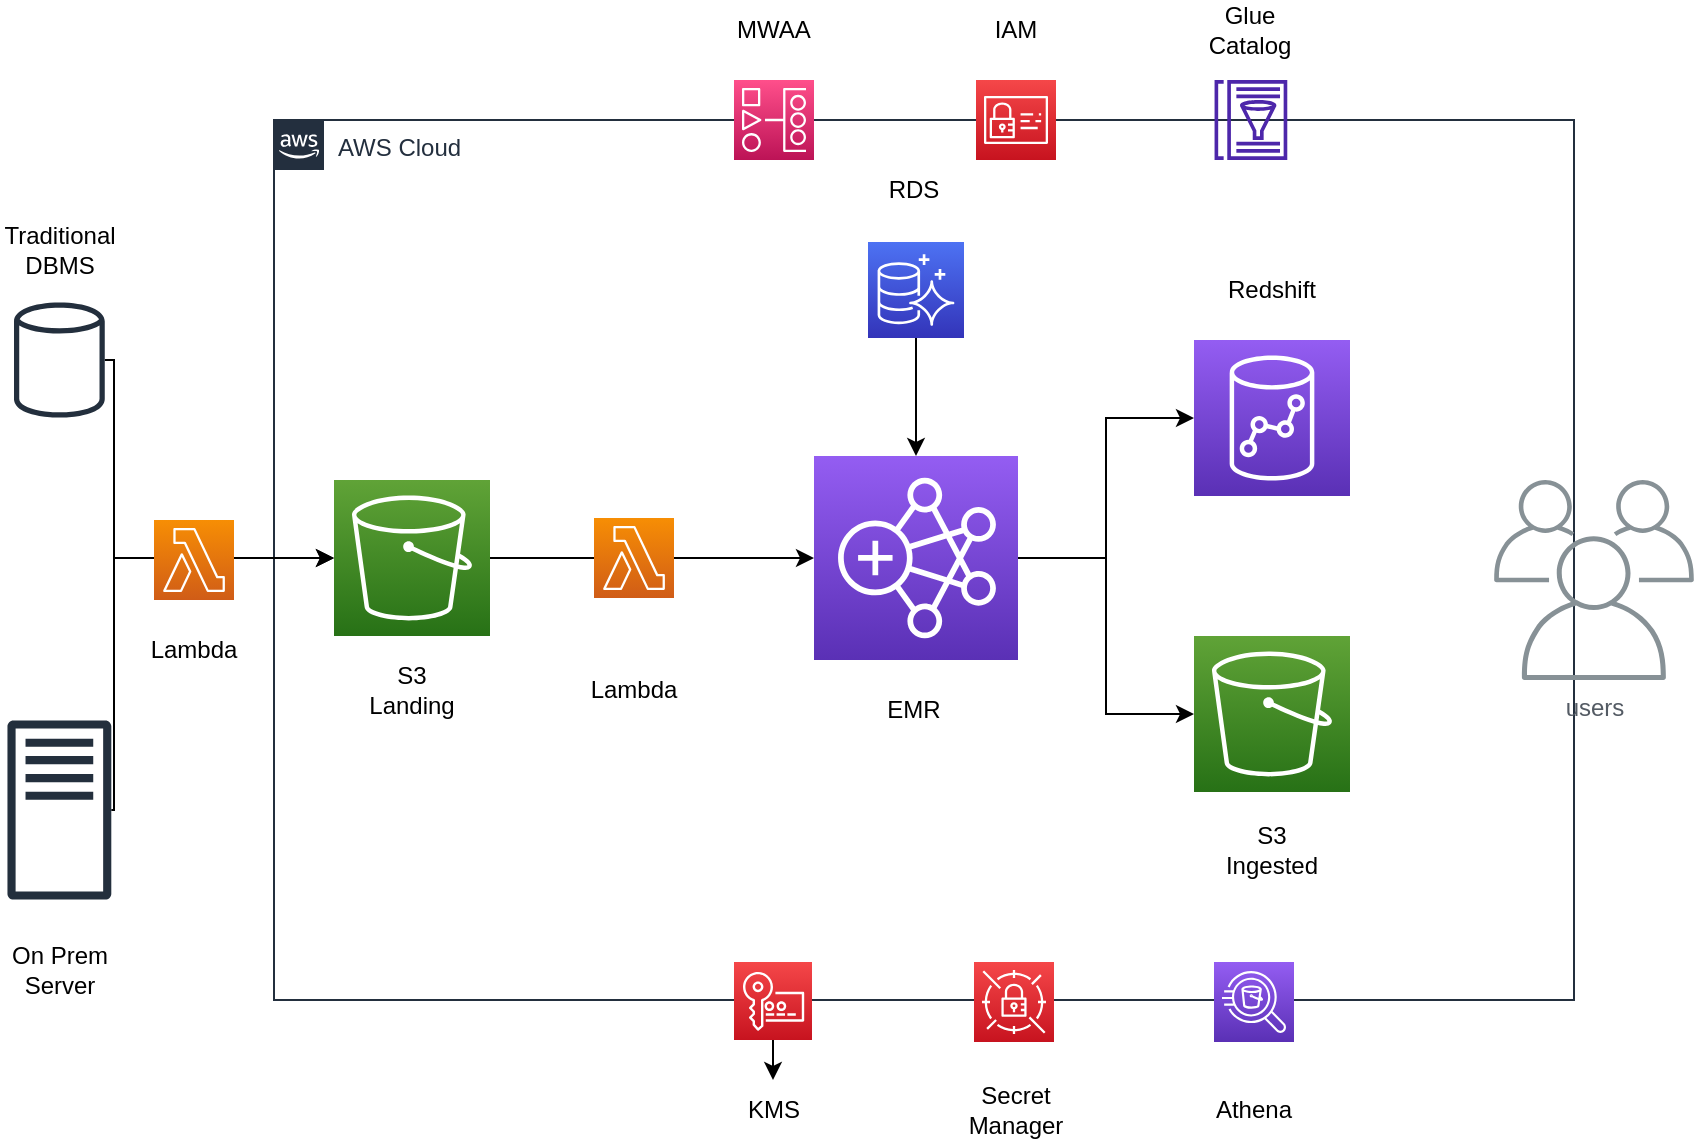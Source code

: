 <mxfile version="16.5.2" type="github">
  <diagram id="aH14h_0UKPlvTHgDtw_c" name="Page-1">
    <mxGraphModel dx="1038" dy="539" grid="1" gridSize="10" guides="1" tooltips="1" connect="1" arrows="1" fold="1" page="1" pageScale="1" pageWidth="850" pageHeight="1100" math="0" shadow="0">
      <root>
        <mxCell id="0" />
        <mxCell id="1" parent="0" />
        <mxCell id="LEBhTKfpIpsFt737h_JH-20" value="AWS Cloud" style="points=[[0,0],[0.25,0],[0.5,0],[0.75,0],[1,0],[1,0.25],[1,0.5],[1,0.75],[1,1],[0.75,1],[0.5,1],[0.25,1],[0,1],[0,0.75],[0,0.5],[0,0.25]];outlineConnect=0;gradientColor=none;html=1;whiteSpace=wrap;fontSize=12;fontStyle=0;container=1;pointerEvents=0;collapsible=0;recursiveResize=0;shape=mxgraph.aws4.group;grIcon=mxgraph.aws4.group_aws_cloud_alt;strokeColor=#232F3E;fillColor=none;verticalAlign=top;align=left;spacingLeft=30;fontColor=#232F3E;dashed=0;" parent="1" vertex="1">
          <mxGeometry x="170" y="140" width="650" height="440" as="geometry" />
        </mxCell>
        <mxCell id="LEBhTKfpIpsFt737h_JH-12" value="" style="sketch=0;points=[[0,0,0],[0.25,0,0],[0.5,0,0],[0.75,0,0],[1,0,0],[0,1,0],[0.25,1,0],[0.5,1,0],[0.75,1,0],[1,1,0],[0,0.25,0],[0,0.5,0],[0,0.75,0],[1,0.25,0],[1,0.5,0],[1,0.75,0]];outlineConnect=0;fontColor=#232F3E;gradientColor=#4D72F3;gradientDirection=north;fillColor=#3334B9;strokeColor=#ffffff;dashed=0;verticalLabelPosition=bottom;verticalAlign=top;align=center;html=1;fontSize=12;fontStyle=0;aspect=fixed;shape=mxgraph.aws4.resourceIcon;resIcon=mxgraph.aws4.aurora;" parent="LEBhTKfpIpsFt737h_JH-20" vertex="1">
          <mxGeometry x="297" y="61" width="48" height="48" as="geometry" />
        </mxCell>
        <mxCell id="LEBhTKfpIpsFt737h_JH-9" value="" style="sketch=0;points=[[0,0,0],[0.25,0,0],[0.5,0,0],[0.75,0,0],[1,0,0],[0,1,0],[0.25,1,0],[0.5,1,0],[0.75,1,0],[1,1,0],[0,0.25,0],[0,0.5,0],[0,0.75,0],[1,0.25,0],[1,0.5,0],[1,0.75,0]];outlineConnect=0;fontColor=#232F3E;gradientColor=#945DF2;gradientDirection=north;fillColor=#5A30B5;strokeColor=#ffffff;dashed=0;verticalLabelPosition=bottom;verticalAlign=top;align=center;html=1;fontSize=12;fontStyle=0;aspect=fixed;shape=mxgraph.aws4.resourceIcon;resIcon=mxgraph.aws4.athena;" parent="LEBhTKfpIpsFt737h_JH-20" vertex="1">
          <mxGeometry x="470" y="421" width="40" height="40" as="geometry" />
        </mxCell>
        <mxCell id="LEBhTKfpIpsFt737h_JH-38" value="S3 Landing" style="text;html=1;strokeColor=none;fillColor=none;align=center;verticalAlign=middle;whiteSpace=wrap;rounded=0;" parent="LEBhTKfpIpsFt737h_JH-20" vertex="1">
          <mxGeometry x="39" y="270" width="60" height="30" as="geometry" />
        </mxCell>
        <mxCell id="LEBhTKfpIpsFt737h_JH-43" value="RDS" style="text;html=1;strokeColor=none;fillColor=none;align=center;verticalAlign=middle;whiteSpace=wrap;rounded=0;" parent="LEBhTKfpIpsFt737h_JH-20" vertex="1">
          <mxGeometry x="290" y="20" width="60" height="30" as="geometry" />
        </mxCell>
        <mxCell id="LEBhTKfpIpsFt737h_JH-44" value="EMR" style="text;html=1;strokeColor=none;fillColor=none;align=center;verticalAlign=middle;whiteSpace=wrap;rounded=0;" parent="LEBhTKfpIpsFt737h_JH-20" vertex="1">
          <mxGeometry x="290" y="280" width="60" height="30" as="geometry" />
        </mxCell>
        <mxCell id="LEBhTKfpIpsFt737h_JH-48" value="Redshift" style="text;html=1;strokeColor=none;fillColor=none;align=center;verticalAlign=middle;whiteSpace=wrap;rounded=0;" parent="LEBhTKfpIpsFt737h_JH-20" vertex="1">
          <mxGeometry x="469" y="70" width="60" height="30" as="geometry" />
        </mxCell>
        <mxCell id="LEBhTKfpIpsFt737h_JH-49" value="S3 Ingested" style="text;html=1;strokeColor=none;fillColor=none;align=center;verticalAlign=middle;whiteSpace=wrap;rounded=0;" parent="LEBhTKfpIpsFt737h_JH-20" vertex="1">
          <mxGeometry x="469" y="350" width="60" height="30" as="geometry" />
        </mxCell>
        <mxCell id="LEBhTKfpIpsFt737h_JH-6" value="" style="sketch=0;points=[[0,0,0],[0.25,0,0],[0.5,0,0],[0.75,0,0],[1,0,0],[0,1,0],[0.25,1,0],[0.5,1,0],[0.75,1,0],[1,1,0],[0,0.25,0],[0,0.5,0],[0,0.75,0],[1,0.25,0],[1,0.5,0],[1,0.75,0]];outlineConnect=0;fontColor=#232F3E;gradientColor=#945DF2;gradientDirection=north;fillColor=#5A30B5;strokeColor=#ffffff;dashed=0;verticalLabelPosition=bottom;verticalAlign=top;align=center;html=1;fontSize=12;fontStyle=0;aspect=fixed;shape=mxgraph.aws4.resourceIcon;resIcon=mxgraph.aws4.emr;" parent="LEBhTKfpIpsFt737h_JH-20" vertex="1">
          <mxGeometry x="270" y="168" width="102" height="102" as="geometry" />
        </mxCell>
        <mxCell id="LEBhTKfpIpsFt737h_JH-30" style="edgeStyle=orthogonalEdgeStyle;rounded=0;orthogonalLoop=1;jettySize=auto;html=1;" parent="LEBhTKfpIpsFt737h_JH-20" source="LEBhTKfpIpsFt737h_JH-12" target="LEBhTKfpIpsFt737h_JH-6" edge="1">
          <mxGeometry relative="1" as="geometry" />
        </mxCell>
        <mxCell id="8fJSVXi6OJoHLEk2ZYYb-4" style="edgeStyle=orthogonalEdgeStyle;rounded=0;orthogonalLoop=1;jettySize=auto;html=1;entryX=0;entryY=0.5;entryDx=0;entryDy=0;entryPerimeter=0;" edge="1" parent="LEBhTKfpIpsFt737h_JH-20" source="8fJSVXi6OJoHLEk2ZYYb-1" target="LEBhTKfpIpsFt737h_JH-6">
          <mxGeometry relative="1" as="geometry" />
        </mxCell>
        <mxCell id="8fJSVXi6OJoHLEk2ZYYb-1" value="" style="sketch=0;points=[[0,0,0],[0.25,0,0],[0.5,0,0],[0.75,0,0],[1,0,0],[0,1,0],[0.25,1,0],[0.5,1,0],[0.75,1,0],[1,1,0],[0,0.25,0],[0,0.5,0],[0,0.75,0],[1,0.25,0],[1,0.5,0],[1,0.75,0]];outlineConnect=0;fontColor=#232F3E;gradientColor=#F78E04;gradientDirection=north;fillColor=#D05C17;strokeColor=#ffffff;dashed=0;verticalLabelPosition=bottom;verticalAlign=top;align=center;html=1;fontSize=12;fontStyle=0;aspect=fixed;shape=mxgraph.aws4.resourceIcon;resIcon=mxgraph.aws4.lambda;" vertex="1" parent="LEBhTKfpIpsFt737h_JH-20">
          <mxGeometry x="160" y="199" width="40" height="40" as="geometry" />
        </mxCell>
        <mxCell id="LEBhTKfpIpsFt737h_JH-11" value="" style="sketch=0;points=[[0,0,0],[0.25,0,0],[0.5,0,0],[0.75,0,0],[1,0,0],[0,1,0],[0.25,1,0],[0.5,1,0],[0.75,1,0],[1,1,0],[0,0.25,0],[0,0.5,0],[0,0.75,0],[1,0.25,0],[1,0.5,0],[1,0.75,0]];outlineConnect=0;fontColor=#232F3E;gradientColor=#60A337;gradientDirection=north;fillColor=#277116;strokeColor=#ffffff;dashed=0;verticalLabelPosition=bottom;verticalAlign=top;align=center;html=1;fontSize=12;fontStyle=0;aspect=fixed;shape=mxgraph.aws4.resourceIcon;resIcon=mxgraph.aws4.s3;" parent="LEBhTKfpIpsFt737h_JH-20" vertex="1">
          <mxGeometry x="30" y="180" width="78" height="78" as="geometry" />
        </mxCell>
        <mxCell id="8fJSVXi6OJoHLEk2ZYYb-2" value="" style="edgeStyle=orthogonalEdgeStyle;rounded=0;orthogonalLoop=1;jettySize=auto;html=1;entryX=0;entryY=0.5;entryDx=0;entryDy=0;entryPerimeter=0;endArrow=none;" edge="1" parent="LEBhTKfpIpsFt737h_JH-20" source="LEBhTKfpIpsFt737h_JH-11" target="8fJSVXi6OJoHLEk2ZYYb-1">
          <mxGeometry relative="1" as="geometry">
            <mxPoint x="108" y="219" as="sourcePoint" />
            <mxPoint x="270" y="330" as="targetPoint" />
          </mxGeometry>
        </mxCell>
        <mxCell id="8fJSVXi6OJoHLEk2ZYYb-5" value="Lambda" style="text;html=1;strokeColor=none;fillColor=none;align=center;verticalAlign=middle;whiteSpace=wrap;rounded=0;" vertex="1" parent="LEBhTKfpIpsFt737h_JH-20">
          <mxGeometry x="150" y="270" width="60" height="30" as="geometry" />
        </mxCell>
        <mxCell id="LEBhTKfpIpsFt737h_JH-23" style="edgeStyle=orthogonalEdgeStyle;rounded=0;orthogonalLoop=1;jettySize=auto;html=1;entryX=0;entryY=0.5;entryDx=0;entryDy=0;entryPerimeter=0;" parent="1" source="LEBhTKfpIpsFt737h_JH-2" target="LEBhTKfpIpsFt737h_JH-11" edge="1">
          <mxGeometry relative="1" as="geometry">
            <Array as="points">
              <mxPoint x="90" y="485" />
              <mxPoint x="90" y="359" />
            </Array>
          </mxGeometry>
        </mxCell>
        <mxCell id="LEBhTKfpIpsFt737h_JH-2" value="" style="sketch=0;outlineConnect=0;fontColor=#232F3E;gradientColor=none;fillColor=#232F3D;strokeColor=none;dashed=0;verticalLabelPosition=bottom;verticalAlign=top;align=center;html=1;fontSize=12;fontStyle=0;aspect=fixed;pointerEvents=1;shape=mxgraph.aws4.traditional_server;" parent="1" vertex="1">
          <mxGeometry x="36.73" y="440" width="51.92" height="90" as="geometry" />
        </mxCell>
        <mxCell id="LEBhTKfpIpsFt737h_JH-22" style="edgeStyle=orthogonalEdgeStyle;rounded=0;orthogonalLoop=1;jettySize=auto;html=1;entryX=0;entryY=0.5;entryDx=0;entryDy=0;entryPerimeter=0;" parent="1" source="LEBhTKfpIpsFt737h_JH-4" target="LEBhTKfpIpsFt737h_JH-11" edge="1">
          <mxGeometry relative="1" as="geometry">
            <Array as="points">
              <mxPoint x="90" y="260" />
              <mxPoint x="90" y="359" />
            </Array>
          </mxGeometry>
        </mxCell>
        <mxCell id="LEBhTKfpIpsFt737h_JH-4" value="" style="sketch=0;outlineConnect=0;fontColor=#232F3E;gradientColor=none;fillColor=#232F3D;strokeColor=none;dashed=0;verticalLabelPosition=bottom;verticalAlign=top;align=center;html=1;fontSize=12;fontStyle=0;aspect=fixed;pointerEvents=1;shape=mxgraph.aws4.generic_database;" parent="1" vertex="1">
          <mxGeometry x="40" y="230" width="45.38" height="60" as="geometry" />
        </mxCell>
        <mxCell id="LEBhTKfpIpsFt737h_JH-26" style="edgeStyle=orthogonalEdgeStyle;rounded=0;orthogonalLoop=1;jettySize=auto;html=1;entryX=0;entryY=0.5;entryDx=0;entryDy=0;entryPerimeter=0;" parent="1" source="LEBhTKfpIpsFt737h_JH-6" target="LEBhTKfpIpsFt737h_JH-7" edge="1">
          <mxGeometry relative="1" as="geometry" />
        </mxCell>
        <mxCell id="LEBhTKfpIpsFt737h_JH-27" style="edgeStyle=orthogonalEdgeStyle;rounded=0;orthogonalLoop=1;jettySize=auto;html=1;" parent="1" source="LEBhTKfpIpsFt737h_JH-6" target="LEBhTKfpIpsFt737h_JH-10" edge="1">
          <mxGeometry relative="1" as="geometry" />
        </mxCell>
        <mxCell id="LEBhTKfpIpsFt737h_JH-7" value="" style="sketch=0;points=[[0,0,0],[0.25,0,0],[0.5,0,0],[0.75,0,0],[1,0,0],[0,1,0],[0.25,1,0],[0.5,1,0],[0.75,1,0],[1,1,0],[0,0.25,0],[0,0.5,0],[0,0.75,0],[1,0.25,0],[1,0.5,0],[1,0.75,0]];outlineConnect=0;fontColor=#232F3E;gradientColor=#945DF2;gradientDirection=north;fillColor=#5A30B5;strokeColor=#ffffff;dashed=0;verticalLabelPosition=bottom;verticalAlign=top;align=center;html=1;fontSize=12;fontStyle=0;aspect=fixed;shape=mxgraph.aws4.resourceIcon;resIcon=mxgraph.aws4.redshift;" parent="1" vertex="1">
          <mxGeometry x="630" y="250" width="78" height="78" as="geometry" />
        </mxCell>
        <mxCell id="LEBhTKfpIpsFt737h_JH-10" value="" style="sketch=0;points=[[0,0,0],[0.25,0,0],[0.5,0,0],[0.75,0,0],[1,0,0],[0,1,0],[0.25,1,0],[0.5,1,0],[0.75,1,0],[1,1,0],[0,0.25,0],[0,0.5,0],[0,0.75,0],[1,0.25,0],[1,0.5,0],[1,0.75,0]];outlineConnect=0;fontColor=#232F3E;gradientColor=#60A337;gradientDirection=north;fillColor=#277116;strokeColor=#ffffff;dashed=0;verticalLabelPosition=bottom;verticalAlign=top;align=center;html=1;fontSize=12;fontStyle=0;aspect=fixed;shape=mxgraph.aws4.resourceIcon;resIcon=mxgraph.aws4.s3;" parent="1" vertex="1">
          <mxGeometry x="630" y="398" width="78" height="78" as="geometry" />
        </mxCell>
        <mxCell id="LEBhTKfpIpsFt737h_JH-13" value="" style="sketch=0;points=[[0,0,0],[0.25,0,0],[0.5,0,0],[0.75,0,0],[1,0,0],[0,1,0],[0.25,1,0],[0.5,1,0],[0.75,1,0],[1,1,0],[0,0.25,0],[0,0.5,0],[0,0.75,0],[1,0.25,0],[1,0.5,0],[1,0.75,0]];outlineConnect=0;fontColor=#232F3E;gradientColor=#FF4F8B;gradientDirection=north;fillColor=#BC1356;strokeColor=#ffffff;dashed=0;verticalLabelPosition=bottom;verticalAlign=top;align=center;html=1;fontSize=12;fontStyle=0;aspect=fixed;shape=mxgraph.aws4.resourceIcon;resIcon=mxgraph.aws4.managed_workflows_for_apache_airflow;" parent="1" vertex="1">
          <mxGeometry x="400" y="120" width="40" height="40" as="geometry" />
        </mxCell>
        <mxCell id="LEBhTKfpIpsFt737h_JH-53" value="" style="edgeStyle=orthogonalEdgeStyle;rounded=0;orthogonalLoop=1;jettySize=auto;html=1;" parent="1" source="LEBhTKfpIpsFt737h_JH-16" target="LEBhTKfpIpsFt737h_JH-50" edge="1">
          <mxGeometry relative="1" as="geometry" />
        </mxCell>
        <mxCell id="LEBhTKfpIpsFt737h_JH-16" value="" style="sketch=0;points=[[0,0,0],[0.25,0,0],[0.5,0,0],[0.75,0,0],[1,0,0],[0,1,0],[0.25,1,0],[0.5,1,0],[0.75,1,0],[1,1,0],[0,0.25,0],[0,0.5,0],[0,0.75,0],[1,0.25,0],[1,0.5,0],[1,0.75,0]];outlineConnect=0;fontColor=#232F3E;gradientColor=#F54749;gradientDirection=north;fillColor=#C7131F;strokeColor=#ffffff;dashed=0;verticalLabelPosition=bottom;verticalAlign=top;align=center;html=1;fontSize=12;fontStyle=0;aspect=fixed;shape=mxgraph.aws4.resourceIcon;resIcon=mxgraph.aws4.key_management_service;" parent="1" vertex="1">
          <mxGeometry x="400" y="561" width="39" height="39" as="geometry" />
        </mxCell>
        <mxCell id="LEBhTKfpIpsFt737h_JH-17" value="" style="sketch=0;points=[[0,0,0],[0.25,0,0],[0.5,0,0],[0.75,0,0],[1,0,0],[0,1,0],[0.25,1,0],[0.5,1,0],[0.75,1,0],[1,1,0],[0,0.25,0],[0,0.5,0],[0,0.75,0],[1,0.25,0],[1,0.5,0],[1,0.75,0]];outlineConnect=0;fontColor=#232F3E;gradientColor=#F54749;gradientDirection=north;fillColor=#C7131F;strokeColor=#ffffff;dashed=0;verticalLabelPosition=bottom;verticalAlign=top;align=center;html=1;fontSize=12;fontStyle=0;aspect=fixed;shape=mxgraph.aws4.resourceIcon;resIcon=mxgraph.aws4.secrets_manager;" parent="1" vertex="1">
          <mxGeometry x="520" y="561" width="40" height="40" as="geometry" />
        </mxCell>
        <mxCell id="LEBhTKfpIpsFt737h_JH-19" value="" style="sketch=0;points=[[0,0,0],[0.25,0,0],[0.5,0,0],[0.75,0,0],[1,0,0],[0,1,0],[0.25,1,0],[0.5,1,0],[0.75,1,0],[1,1,0],[0,0.25,0],[0,0.5,0],[0,0.75,0],[1,0.25,0],[1,0.5,0],[1,0.75,0]];outlineConnect=0;fontColor=#232F3E;gradientColor=#F54749;gradientDirection=north;fillColor=#C7131F;strokeColor=#ffffff;dashed=0;verticalLabelPosition=bottom;verticalAlign=top;align=center;html=1;fontSize=12;fontStyle=0;aspect=fixed;shape=mxgraph.aws4.resourceIcon;resIcon=mxgraph.aws4.identity_and_access_management;" parent="1" vertex="1">
          <mxGeometry x="521" y="120" width="40" height="40" as="geometry" />
        </mxCell>
        <mxCell id="LEBhTKfpIpsFt737h_JH-8" value="" style="sketch=0;outlineConnect=0;fontColor=#232F3E;gradientColor=none;fillColor=#4D27AA;strokeColor=none;dashed=0;verticalLabelPosition=bottom;verticalAlign=top;align=center;html=1;fontSize=12;fontStyle=0;aspect=fixed;pointerEvents=1;shape=mxgraph.aws4.glue_data_catalog;" parent="1" vertex="1">
          <mxGeometry x="640" y="120" width="36.92" height="40" as="geometry" />
        </mxCell>
        <mxCell id="LEBhTKfpIpsFt737h_JH-21" value="users" style="sketch=0;outlineConnect=0;gradientColor=none;fontColor=#545B64;strokeColor=none;fillColor=#879196;dashed=0;verticalLabelPosition=bottom;verticalAlign=top;align=center;html=1;fontSize=12;fontStyle=0;aspect=fixed;shape=mxgraph.aws4.illustration_users;pointerEvents=1" parent="1" vertex="1">
          <mxGeometry x="780" y="320" width="100" height="100" as="geometry" />
        </mxCell>
        <mxCell id="LEBhTKfpIpsFt737h_JH-35" value="" style="sketch=0;points=[[0,0,0],[0.25,0,0],[0.5,0,0],[0.75,0,0],[1,0,0],[0,1,0],[0.25,1,0],[0.5,1,0],[0.75,1,0],[1,1,0],[0,0.25,0],[0,0.5,0],[0,0.75,0],[1,0.25,0],[1,0.5,0],[1,0.75,0]];outlineConnect=0;fontColor=#232F3E;gradientColor=#F78E04;gradientDirection=north;fillColor=#D05C17;strokeColor=#ffffff;dashed=0;verticalLabelPosition=bottom;verticalAlign=top;align=center;html=1;fontSize=12;fontStyle=0;aspect=fixed;shape=mxgraph.aws4.resourceIcon;resIcon=mxgraph.aws4.lambda;" parent="1" vertex="1">
          <mxGeometry x="110" y="340" width="40" height="40" as="geometry" />
        </mxCell>
        <mxCell id="LEBhTKfpIpsFt737h_JH-36" value="On Prem Server" style="text;html=1;strokeColor=none;fillColor=none;align=center;verticalAlign=middle;whiteSpace=wrap;rounded=0;" parent="1" vertex="1">
          <mxGeometry x="33" y="550" width="60" height="30" as="geometry" />
        </mxCell>
        <mxCell id="LEBhTKfpIpsFt737h_JH-37" value="Traditional DBMS" style="text;html=1;strokeColor=none;fillColor=none;align=center;verticalAlign=middle;whiteSpace=wrap;rounded=0;" parent="1" vertex="1">
          <mxGeometry x="33" y="190" width="60" height="30" as="geometry" />
        </mxCell>
        <mxCell id="LEBhTKfpIpsFt737h_JH-41" value="Lambda" style="text;html=1;strokeColor=none;fillColor=none;align=center;verticalAlign=middle;whiteSpace=wrap;rounded=0;" parent="1" vertex="1">
          <mxGeometry x="100" y="390" width="60" height="30" as="geometry" />
        </mxCell>
        <mxCell id="LEBhTKfpIpsFt737h_JH-45" value="MWAA" style="text;html=1;strokeColor=none;fillColor=none;align=center;verticalAlign=middle;whiteSpace=wrap;rounded=0;" parent="1" vertex="1">
          <mxGeometry x="390" y="80" width="60" height="30" as="geometry" />
        </mxCell>
        <mxCell id="LEBhTKfpIpsFt737h_JH-46" value="IAM" style="text;html=1;strokeColor=none;fillColor=none;align=center;verticalAlign=middle;whiteSpace=wrap;rounded=0;" parent="1" vertex="1">
          <mxGeometry x="511" y="80" width="60" height="30" as="geometry" />
        </mxCell>
        <mxCell id="LEBhTKfpIpsFt737h_JH-47" value="Glue Catalog" style="text;html=1;strokeColor=none;fillColor=none;align=center;verticalAlign=middle;whiteSpace=wrap;rounded=0;" parent="1" vertex="1">
          <mxGeometry x="628" y="80" width="60" height="30" as="geometry" />
        </mxCell>
        <mxCell id="LEBhTKfpIpsFt737h_JH-50" value="KMS" style="text;html=1;strokeColor=none;fillColor=none;align=center;verticalAlign=middle;whiteSpace=wrap;rounded=0;" parent="1" vertex="1">
          <mxGeometry x="390" y="620" width="60" height="30" as="geometry" />
        </mxCell>
        <mxCell id="LEBhTKfpIpsFt737h_JH-51" value="Secret Manager" style="text;html=1;strokeColor=none;fillColor=none;align=center;verticalAlign=middle;whiteSpace=wrap;rounded=0;" parent="1" vertex="1">
          <mxGeometry x="511" y="620" width="60" height="30" as="geometry" />
        </mxCell>
        <mxCell id="LEBhTKfpIpsFt737h_JH-52" value="Athena" style="text;html=1;strokeColor=none;fillColor=none;align=center;verticalAlign=middle;whiteSpace=wrap;rounded=0;" parent="1" vertex="1">
          <mxGeometry x="630" y="620" width="60" height="30" as="geometry" />
        </mxCell>
      </root>
    </mxGraphModel>
  </diagram>
</mxfile>
